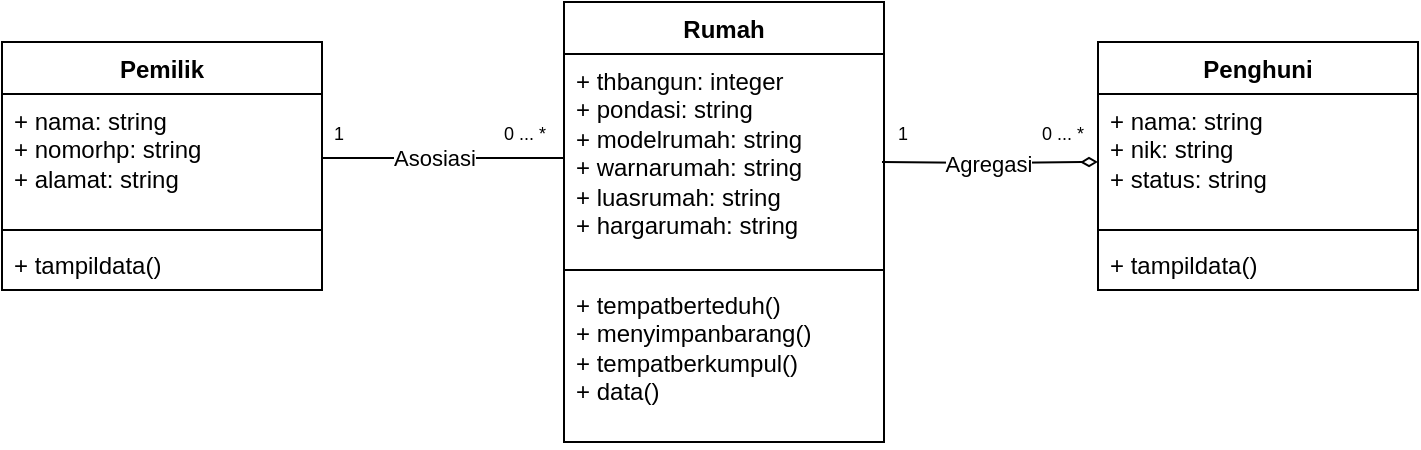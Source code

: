 <mxfile version="26.2.5">
  <diagram name="Page-1" id="_PTiMc083y3oWvTNH1tt">
    <mxGraphModel dx="927" dy="546" grid="1" gridSize="10" guides="1" tooltips="1" connect="1" arrows="1" fold="1" page="1" pageScale="1" pageWidth="850" pageHeight="1100" math="0" shadow="0">
      <root>
        <mxCell id="0" />
        <mxCell id="1" parent="0" />
        <mxCell id="5T3mx0N7RC8kMU_LT-rZ-25" value="" style="edgeStyle=orthogonalEdgeStyle;rounded=0;orthogonalLoop=1;jettySize=auto;html=1;endArrow=diamondThin;endFill=0;entryX=0;entryY=0.531;entryDx=0;entryDy=0;entryPerimeter=0;" edge="1" parent="1" target="5T3mx0N7RC8kMU_LT-rZ-14">
          <mxGeometry relative="1" as="geometry">
            <mxPoint x="520" y="160" as="sourcePoint" />
            <mxPoint x="640" y="160" as="targetPoint" />
          </mxGeometry>
        </mxCell>
        <mxCell id="5T3mx0N7RC8kMU_LT-rZ-26" value="Agregasi" style="edgeLabel;html=1;align=center;verticalAlign=middle;resizable=0;points=[];" vertex="1" connectable="0" parent="5T3mx0N7RC8kMU_LT-rZ-25">
          <mxGeometry x="-0.189" y="2" relative="1" as="geometry">
            <mxPoint x="9" y="2" as="offset" />
          </mxGeometry>
        </mxCell>
        <mxCell id="5T3mx0N7RC8kMU_LT-rZ-1" value="Rumah" style="swimlane;fontStyle=1;align=center;verticalAlign=top;childLayout=stackLayout;horizontal=1;startSize=26;horizontalStack=0;resizeParent=1;resizeParentMax=0;resizeLast=0;collapsible=1;marginBottom=0;whiteSpace=wrap;html=1;" vertex="1" parent="1">
          <mxGeometry x="361" y="80" width="160" height="220" as="geometry" />
        </mxCell>
        <mxCell id="5T3mx0N7RC8kMU_LT-rZ-2" value="+ thbangun: integer&lt;div&gt;+ pondasi: string&lt;/div&gt;&lt;div&gt;+ modelrumah: string&lt;/div&gt;&lt;div&gt;+ warnarumah: string&lt;/div&gt;&lt;div&gt;+ luasrumah: string&lt;/div&gt;&lt;div&gt;+ hargarumah: string&lt;/div&gt;&lt;div&gt;&lt;div&gt;&lt;br&gt;&lt;/div&gt;&lt;/div&gt;" style="text;strokeColor=none;fillColor=none;align=left;verticalAlign=top;spacingLeft=4;spacingRight=4;overflow=hidden;rotatable=0;points=[[0,0.5],[1,0.5]];portConstraint=eastwest;whiteSpace=wrap;html=1;" vertex="1" parent="5T3mx0N7RC8kMU_LT-rZ-1">
          <mxGeometry y="26" width="160" height="104" as="geometry" />
        </mxCell>
        <mxCell id="5T3mx0N7RC8kMU_LT-rZ-3" value="" style="line;strokeWidth=1;fillColor=none;align=left;verticalAlign=middle;spacingTop=-1;spacingLeft=3;spacingRight=3;rotatable=0;labelPosition=right;points=[];portConstraint=eastwest;strokeColor=inherit;" vertex="1" parent="5T3mx0N7RC8kMU_LT-rZ-1">
          <mxGeometry y="130" width="160" height="8" as="geometry" />
        </mxCell>
        <mxCell id="5T3mx0N7RC8kMU_LT-rZ-4" value="+ tempatberteduh()&lt;div&gt;+ menyimpanbarang()&lt;/div&gt;&lt;div&gt;+ tempatberkumpul()&lt;/div&gt;&lt;div&gt;+ data()&lt;/div&gt;" style="text;strokeColor=none;fillColor=none;align=left;verticalAlign=top;spacingLeft=4;spacingRight=4;overflow=hidden;rotatable=0;points=[[0,0.5],[1,0.5]];portConstraint=eastwest;whiteSpace=wrap;html=1;" vertex="1" parent="5T3mx0N7RC8kMU_LT-rZ-1">
          <mxGeometry y="138" width="160" height="82" as="geometry" />
        </mxCell>
        <mxCell id="5T3mx0N7RC8kMU_LT-rZ-5" value="Pemilik" style="swimlane;fontStyle=1;align=center;verticalAlign=top;childLayout=stackLayout;horizontal=1;startSize=26;horizontalStack=0;resizeParent=1;resizeParentMax=0;resizeLast=0;collapsible=1;marginBottom=0;whiteSpace=wrap;html=1;" vertex="1" parent="1">
          <mxGeometry x="80" y="100" width="160" height="124" as="geometry" />
        </mxCell>
        <mxCell id="5T3mx0N7RC8kMU_LT-rZ-6" value="+ nama: string&lt;div&gt;+ nomorhp: string&lt;/div&gt;&lt;div&gt;+ alamat: string&lt;/div&gt;" style="text;strokeColor=none;fillColor=none;align=left;verticalAlign=top;spacingLeft=4;spacingRight=4;overflow=hidden;rotatable=0;points=[[0,0.5],[1,0.5]];portConstraint=eastwest;whiteSpace=wrap;html=1;" vertex="1" parent="5T3mx0N7RC8kMU_LT-rZ-5">
          <mxGeometry y="26" width="160" height="64" as="geometry" />
        </mxCell>
        <mxCell id="5T3mx0N7RC8kMU_LT-rZ-7" value="" style="line;strokeWidth=1;fillColor=none;align=left;verticalAlign=middle;spacingTop=-1;spacingLeft=3;spacingRight=3;rotatable=0;labelPosition=right;points=[];portConstraint=eastwest;strokeColor=inherit;" vertex="1" parent="5T3mx0N7RC8kMU_LT-rZ-5">
          <mxGeometry y="90" width="160" height="8" as="geometry" />
        </mxCell>
        <mxCell id="5T3mx0N7RC8kMU_LT-rZ-8" value="+ tampildata()" style="text;strokeColor=none;fillColor=none;align=left;verticalAlign=top;spacingLeft=4;spacingRight=4;overflow=hidden;rotatable=0;points=[[0,0.5],[1,0.5]];portConstraint=eastwest;whiteSpace=wrap;html=1;" vertex="1" parent="5T3mx0N7RC8kMU_LT-rZ-5">
          <mxGeometry y="98" width="160" height="26" as="geometry" />
        </mxCell>
        <mxCell id="5T3mx0N7RC8kMU_LT-rZ-10" value="" style="edgeStyle=orthogonalEdgeStyle;rounded=0;orthogonalLoop=1;jettySize=auto;html=1;endArrow=none;startFill=0;" edge="1" parent="1" source="5T3mx0N7RC8kMU_LT-rZ-6" target="5T3mx0N7RC8kMU_LT-rZ-2">
          <mxGeometry relative="1" as="geometry" />
        </mxCell>
        <mxCell id="5T3mx0N7RC8kMU_LT-rZ-12" value="Asosiasi" style="edgeLabel;html=1;align=center;verticalAlign=middle;resizable=0;points=[];" vertex="1" connectable="0" parent="5T3mx0N7RC8kMU_LT-rZ-10">
          <mxGeometry y="-2" relative="1" as="geometry">
            <mxPoint x="-5" y="-2" as="offset" />
          </mxGeometry>
        </mxCell>
        <mxCell id="5T3mx0N7RC8kMU_LT-rZ-13" value="Penghuni" style="swimlane;fontStyle=1;align=center;verticalAlign=top;childLayout=stackLayout;horizontal=1;startSize=26;horizontalStack=0;resizeParent=1;resizeParentMax=0;resizeLast=0;collapsible=1;marginBottom=0;whiteSpace=wrap;html=1;" vertex="1" parent="1">
          <mxGeometry x="628" y="100" width="160" height="124" as="geometry" />
        </mxCell>
        <mxCell id="5T3mx0N7RC8kMU_LT-rZ-14" value="+ nama: string&lt;div&gt;+ nik: string&lt;/div&gt;&lt;div&gt;+ status: string&lt;/div&gt;" style="text;strokeColor=none;fillColor=none;align=left;verticalAlign=top;spacingLeft=4;spacingRight=4;overflow=hidden;rotatable=0;points=[[0,0.5],[1,0.5]];portConstraint=eastwest;whiteSpace=wrap;html=1;" vertex="1" parent="5T3mx0N7RC8kMU_LT-rZ-13">
          <mxGeometry y="26" width="160" height="64" as="geometry" />
        </mxCell>
        <mxCell id="5T3mx0N7RC8kMU_LT-rZ-15" value="" style="line;strokeWidth=1;fillColor=none;align=left;verticalAlign=middle;spacingTop=-1;spacingLeft=3;spacingRight=3;rotatable=0;labelPosition=right;points=[];portConstraint=eastwest;strokeColor=inherit;" vertex="1" parent="5T3mx0N7RC8kMU_LT-rZ-13">
          <mxGeometry y="90" width="160" height="8" as="geometry" />
        </mxCell>
        <mxCell id="5T3mx0N7RC8kMU_LT-rZ-16" value="+ tampildata()" style="text;strokeColor=none;fillColor=none;align=left;verticalAlign=top;spacingLeft=4;spacingRight=4;overflow=hidden;rotatable=0;points=[[0,0.5],[1,0.5]];portConstraint=eastwest;whiteSpace=wrap;html=1;" vertex="1" parent="5T3mx0N7RC8kMU_LT-rZ-13">
          <mxGeometry y="98" width="160" height="26" as="geometry" />
        </mxCell>
        <mxCell id="5T3mx0N7RC8kMU_LT-rZ-27" value="&lt;font style=&quot;font-size: 9px;&quot;&gt;1&lt;/font&gt;" style="text;html=1;align=center;verticalAlign=middle;resizable=0;points=[];autosize=1;strokeColor=none;fillColor=none;" vertex="1" parent="1">
          <mxGeometry x="515" y="130" width="30" height="30" as="geometry" />
        </mxCell>
        <mxCell id="5T3mx0N7RC8kMU_LT-rZ-28" value="&lt;font style=&quot;font-size: 9px;&quot;&gt;0 ... *&lt;/font&gt;" style="text;html=1;align=center;verticalAlign=middle;resizable=0;points=[];autosize=1;strokeColor=none;fillColor=none;" vertex="1" parent="1">
          <mxGeometry x="590" y="130" width="40" height="30" as="geometry" />
        </mxCell>
        <mxCell id="5T3mx0N7RC8kMU_LT-rZ-29" value="&lt;font style=&quot;font-size: 9px;&quot;&gt;1&lt;/font&gt;" style="text;html=1;align=center;verticalAlign=middle;resizable=0;points=[];autosize=1;strokeColor=none;fillColor=none;" vertex="1" parent="1">
          <mxGeometry x="233" y="130" width="30" height="30" as="geometry" />
        </mxCell>
        <mxCell id="5T3mx0N7RC8kMU_LT-rZ-30" value="&lt;font style=&quot;font-size: 9px;&quot;&gt;0 ... *&lt;/font&gt;" style="text;html=1;align=center;verticalAlign=middle;resizable=0;points=[];autosize=1;strokeColor=none;fillColor=none;" vertex="1" parent="1">
          <mxGeometry x="321" y="130" width="40" height="30" as="geometry" />
        </mxCell>
      </root>
    </mxGraphModel>
  </diagram>
</mxfile>

